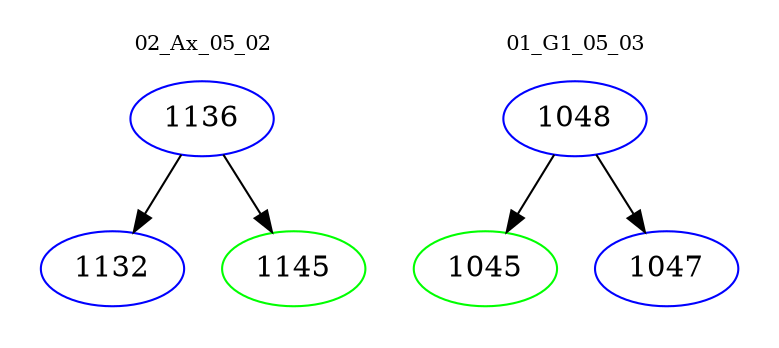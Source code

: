 digraph{
subgraph cluster_0 {
color = white
label = "02_Ax_05_02";
fontsize=10;
T0_1136 [label="1136", color="blue"]
T0_1136 -> T0_1132 [color="black"]
T0_1132 [label="1132", color="blue"]
T0_1136 -> T0_1145 [color="black"]
T0_1145 [label="1145", color="green"]
}
subgraph cluster_1 {
color = white
label = "01_G1_05_03";
fontsize=10;
T1_1048 [label="1048", color="blue"]
T1_1048 -> T1_1045 [color="black"]
T1_1045 [label="1045", color="green"]
T1_1048 -> T1_1047 [color="black"]
T1_1047 [label="1047", color="blue"]
}
}
